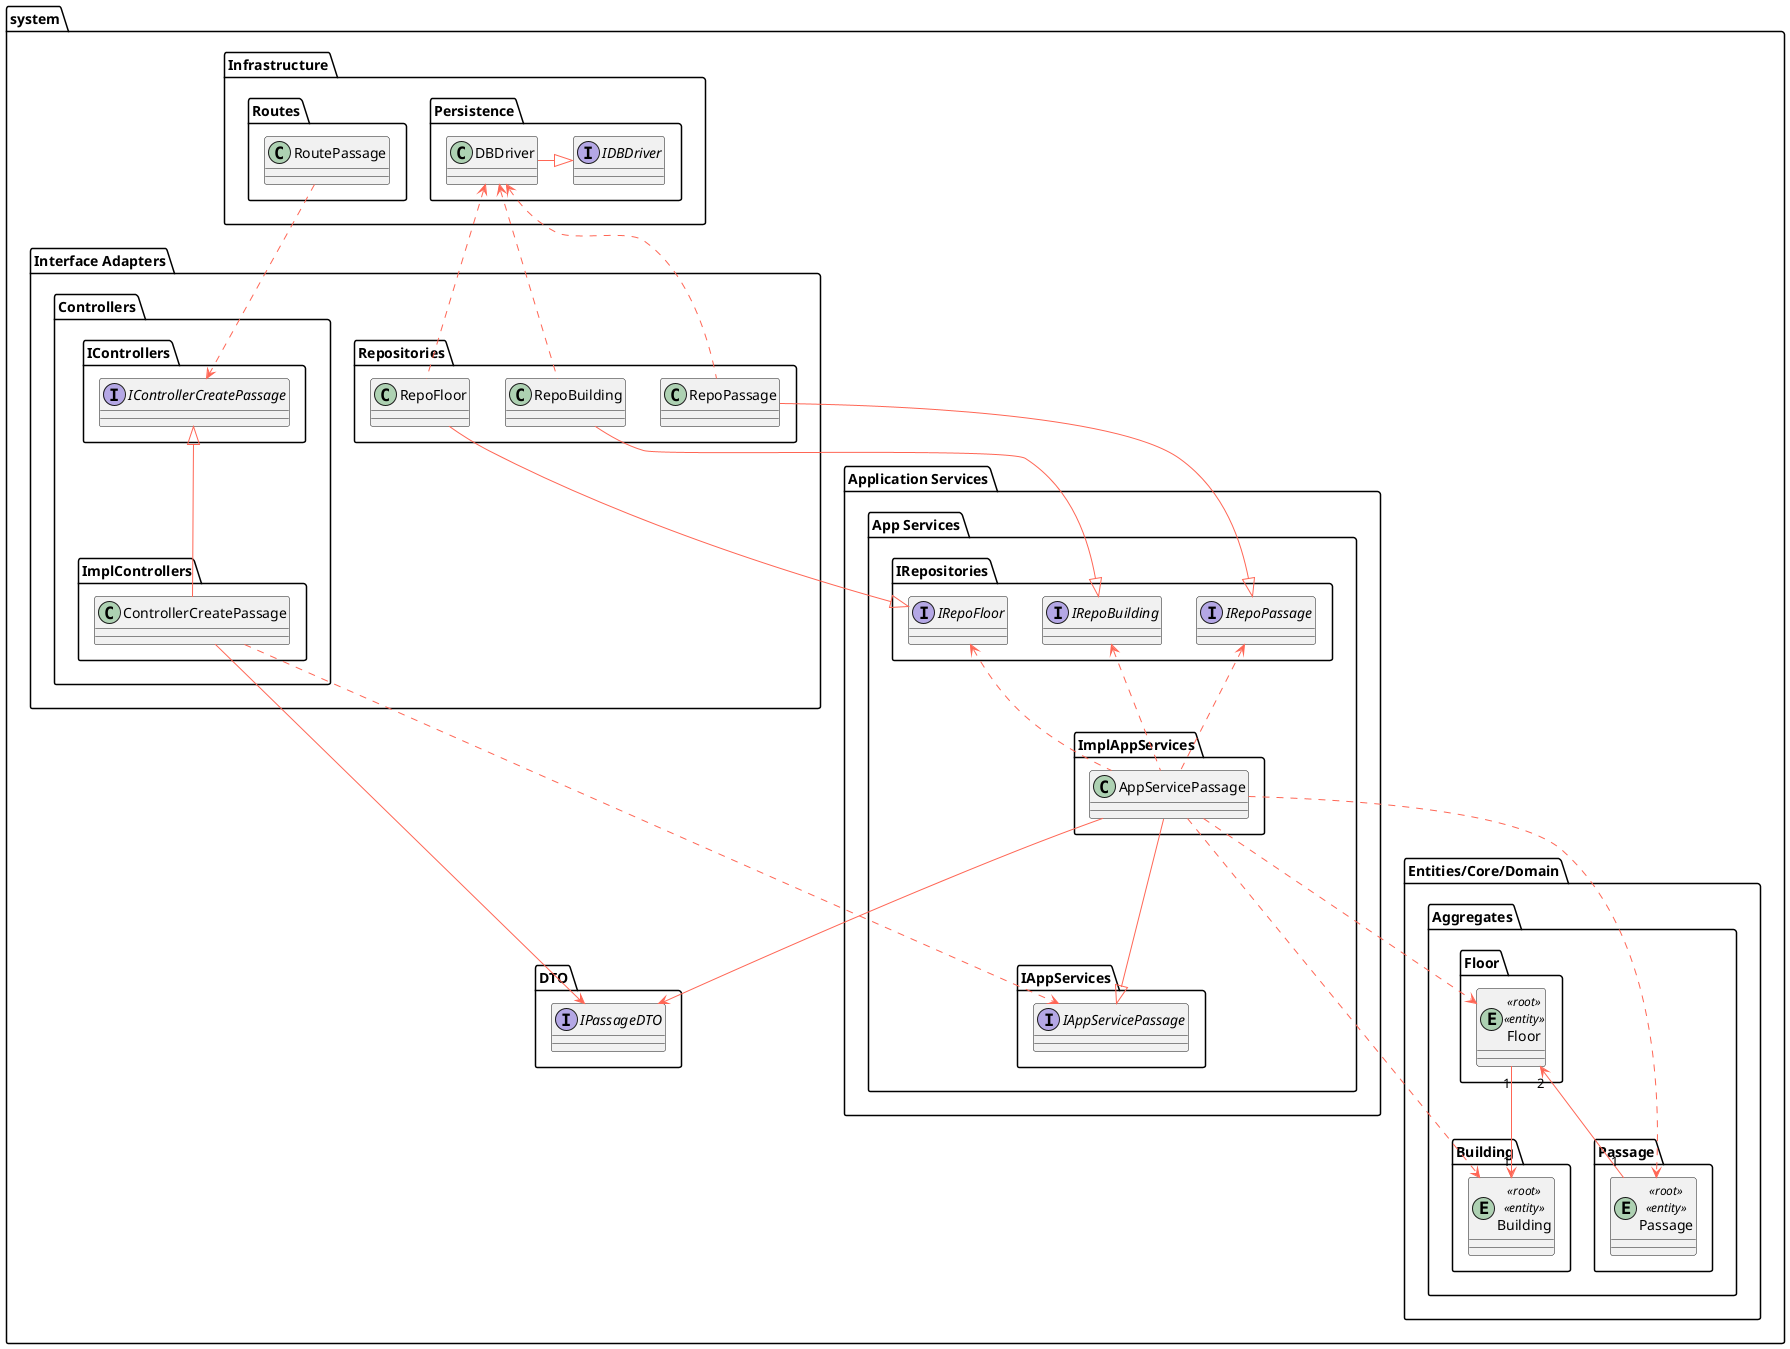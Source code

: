 @startuml

skinparam component {
    FontSize 16
    BackgroundColor<<Apache>> LightCoral
    BorderColor<<Apache>> #FF6655
    FontName Courier
    BorderColor black
    BackgroundColor DeepSkyBlue
    ArrowFontName Impact
    ArrowColor #FF6655
}

package system {
    package "Infrastructure" {

        package "Persistence" {
            interface IDBDriver
            class DBDriver
        }

        package "Routes" {
            class RoutePassage
        }

        DBDriver -right-|> IDBDriver
    }

    package "Interface Adapters" {
        package "Controllers" {
            package "IControllers" {
                interface IControllerCreatePassage
            }

            package "ImplControllers" {
                class ControllerCreatePassage
            }
            ControllerCreatePassage -up-|> IControllerCreatePassage
        }

        package "Repositories" {
            class RepoBuilding
            class RepoFloor
            class RepoPassage
        }

        RepoBuilding .up.> DBDriver
        RepoFloor .up.> DBDriver
        RepoPassage .up.> DBDriver

        RoutePassage ..> IControllerCreatePassage
    }

    package "Application Services" {
        package "App Services" {
            package "IAppServices" {
                interface IAppServicePassage
            }

            package "ImplAppServices" {
                class AppServicePassage
            }

            AppServicePassage --|> IAppServicePassage

            package "IRepositories" {
                interface IRepoBuilding
                interface IRepoFloor
                interface IRepoPassage
            }

            RepoBuilding --|> IRepoBuilding
            RepoFloor --|> IRepoFloor
            RepoPassage --|> IRepoPassage
        }

        ControllerCreatePassage ..> IAppServicePassage

        AppServicePassage .up.> IRepoBuilding
        AppServicePassage .up.> IRepoFloor
        AppServicePassage .up.> IRepoPassage
    }

    package "Entities/Core/Domain" {
        package "Aggregates" {

            package "Passage" as a_Passage {
                entity Passage <<root>> <<entity>>
            }

            package "Building" as a_building {
                entity Building <<root>> <<entity>>
            }

            package "Floor" as a_floor {
                entity Floor <<root>> <<entity>>
            }
        }
        Passage "1" -up-> "2" Floor
        Floor "1" --> "1" Building

        AppServicePassage ..> Passage
        AppServicePassage ..> Floor
        AppServicePassage ..> Building

    }

    package "DTO" {
        interface IPassageDTO

    }
    AppServicePassage --> IPassageDTO
    ControllerCreatePassage --> IPassageDTO
}

@enduml

